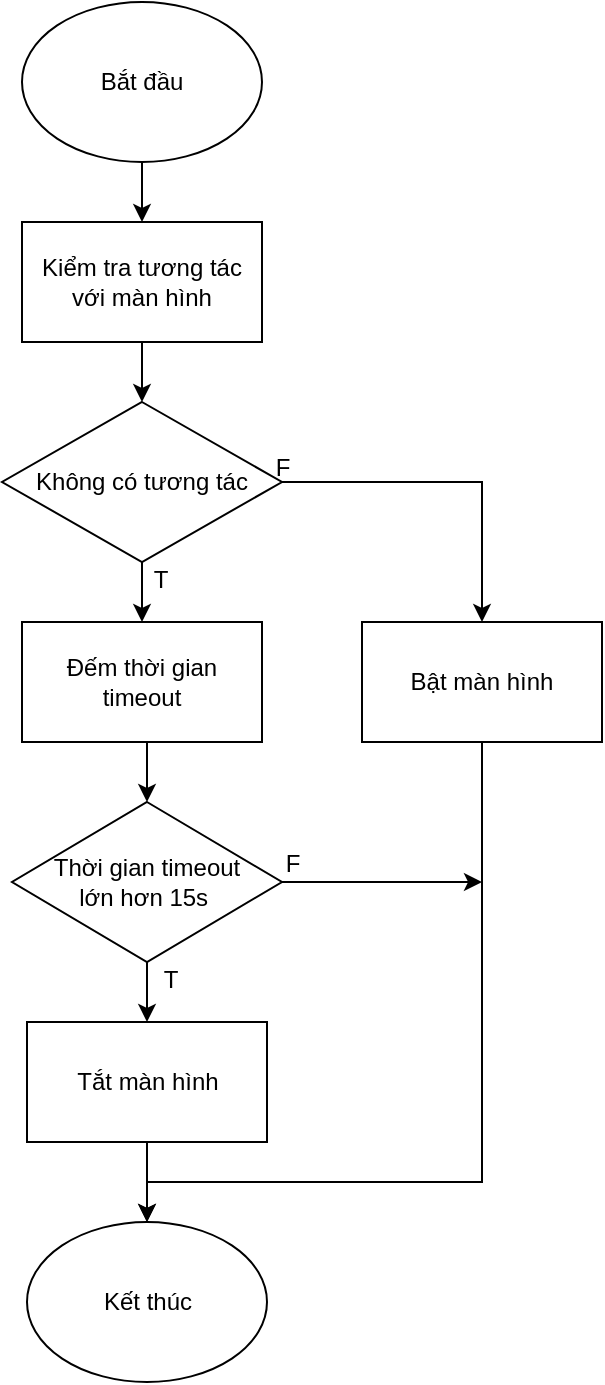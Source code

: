 <mxfile version="22.1.16" type="device">
  <diagram name="Page-1" id="7WRlpDpnGi9OD6sPhaZ4">
    <mxGraphModel dx="1230" dy="817" grid="1" gridSize="10" guides="1" tooltips="1" connect="1" arrows="1" fold="1" page="1" pageScale="1" pageWidth="827" pageHeight="1169" math="0" shadow="0">
      <root>
        <mxCell id="0" />
        <mxCell id="1" parent="0" />
        <mxCell id="7XeAKVRATyQWTDLwTCrD-1" style="edgeStyle=orthogonalEdgeStyle;rounded=0;orthogonalLoop=1;jettySize=auto;html=1;exitX=0.5;exitY=1;exitDx=0;exitDy=0;entryX=0.5;entryY=0;entryDx=0;entryDy=0;" edge="1" parent="1" source="7XeAKVRATyQWTDLwTCrD-2">
          <mxGeometry relative="1" as="geometry">
            <mxPoint x="420" y="200" as="targetPoint" />
          </mxGeometry>
        </mxCell>
        <mxCell id="7XeAKVRATyQWTDLwTCrD-2" value="Bắt đầu" style="ellipse;whiteSpace=wrap;html=1;" vertex="1" parent="1">
          <mxGeometry x="360" y="90" width="120" height="80" as="geometry" />
        </mxCell>
        <mxCell id="7XeAKVRATyQWTDLwTCrD-12" value="Kết thúc" style="ellipse;whiteSpace=wrap;html=1;" vertex="1" parent="1">
          <mxGeometry x="362.5" y="700" width="120" height="80" as="geometry" />
        </mxCell>
        <mxCell id="7XeAKVRATyQWTDLwTCrD-17" style="edgeStyle=orthogonalEdgeStyle;rounded=0;orthogonalLoop=1;jettySize=auto;html=1;exitX=0.5;exitY=1;exitDx=0;exitDy=0;entryX=0.5;entryY=0;entryDx=0;entryDy=0;" edge="1" parent="1" source="7XeAKVRATyQWTDLwTCrD-15" target="7XeAKVRATyQWTDLwTCrD-16">
          <mxGeometry relative="1" as="geometry" />
        </mxCell>
        <mxCell id="7XeAKVRATyQWTDLwTCrD-15" value="Kiểm tra tương tác với màn hình" style="rounded=0;whiteSpace=wrap;html=1;" vertex="1" parent="1">
          <mxGeometry x="360" y="200" width="120" height="60" as="geometry" />
        </mxCell>
        <mxCell id="7XeAKVRATyQWTDLwTCrD-20" style="edgeStyle=orthogonalEdgeStyle;rounded=0;orthogonalLoop=1;jettySize=auto;html=1;exitX=0.5;exitY=1;exitDx=0;exitDy=0;entryX=0.5;entryY=0;entryDx=0;entryDy=0;" edge="1" parent="1" source="7XeAKVRATyQWTDLwTCrD-16" target="7XeAKVRATyQWTDLwTCrD-18">
          <mxGeometry relative="1" as="geometry" />
        </mxCell>
        <mxCell id="7XeAKVRATyQWTDLwTCrD-25" style="edgeStyle=orthogonalEdgeStyle;rounded=0;orthogonalLoop=1;jettySize=auto;html=1;exitX=1;exitY=0.5;exitDx=0;exitDy=0;entryX=0.5;entryY=0;entryDx=0;entryDy=0;" edge="1" parent="1" source="7XeAKVRATyQWTDLwTCrD-16" target="7XeAKVRATyQWTDLwTCrD-24">
          <mxGeometry relative="1" as="geometry" />
        </mxCell>
        <mxCell id="7XeAKVRATyQWTDLwTCrD-16" value="Không có tương tác" style="rhombus;whiteSpace=wrap;html=1;" vertex="1" parent="1">
          <mxGeometry x="350" y="290" width="140" height="80" as="geometry" />
        </mxCell>
        <mxCell id="7XeAKVRATyQWTDLwTCrD-21" style="edgeStyle=orthogonalEdgeStyle;rounded=0;orthogonalLoop=1;jettySize=auto;html=1;exitX=0.5;exitY=1;exitDx=0;exitDy=0;entryX=0.5;entryY=0;entryDx=0;entryDy=0;" edge="1" parent="1" source="7XeAKVRATyQWTDLwTCrD-18" target="7XeAKVRATyQWTDLwTCrD-19">
          <mxGeometry relative="1" as="geometry" />
        </mxCell>
        <mxCell id="7XeAKVRATyQWTDLwTCrD-18" value="Đếm thời gian&lt;br&gt;timeout" style="rounded=0;whiteSpace=wrap;html=1;" vertex="1" parent="1">
          <mxGeometry x="360" y="400" width="120" height="60" as="geometry" />
        </mxCell>
        <mxCell id="7XeAKVRATyQWTDLwTCrD-23" style="edgeStyle=orthogonalEdgeStyle;rounded=0;orthogonalLoop=1;jettySize=auto;html=1;exitX=0.5;exitY=1;exitDx=0;exitDy=0;entryX=0.5;entryY=0;entryDx=0;entryDy=0;" edge="1" parent="1" source="7XeAKVRATyQWTDLwTCrD-19" target="7XeAKVRATyQWTDLwTCrD-22">
          <mxGeometry relative="1" as="geometry" />
        </mxCell>
        <mxCell id="7XeAKVRATyQWTDLwTCrD-31" style="edgeStyle=orthogonalEdgeStyle;rounded=0;orthogonalLoop=1;jettySize=auto;html=1;exitX=1;exitY=0.5;exitDx=0;exitDy=0;" edge="1" parent="1" source="7XeAKVRATyQWTDLwTCrD-19">
          <mxGeometry relative="1" as="geometry">
            <mxPoint x="590" y="530" as="targetPoint" />
          </mxGeometry>
        </mxCell>
        <mxCell id="7XeAKVRATyQWTDLwTCrD-19" value="Thời gian timeout&lt;br&gt;lớn hơn 15s&amp;nbsp;" style="rhombus;whiteSpace=wrap;html=1;" vertex="1" parent="1">
          <mxGeometry x="355" y="490" width="135" height="80" as="geometry" />
        </mxCell>
        <mxCell id="7XeAKVRATyQWTDLwTCrD-26" style="edgeStyle=orthogonalEdgeStyle;rounded=0;orthogonalLoop=1;jettySize=auto;html=1;exitX=0.5;exitY=1;exitDx=0;exitDy=0;entryX=0.5;entryY=0;entryDx=0;entryDy=0;" edge="1" parent="1" source="7XeAKVRATyQWTDLwTCrD-22" target="7XeAKVRATyQWTDLwTCrD-12">
          <mxGeometry relative="1" as="geometry" />
        </mxCell>
        <mxCell id="7XeAKVRATyQWTDLwTCrD-22" value="Tắt màn hình" style="rounded=0;whiteSpace=wrap;html=1;" vertex="1" parent="1">
          <mxGeometry x="362.5" y="600" width="120" height="60" as="geometry" />
        </mxCell>
        <mxCell id="7XeAKVRATyQWTDLwTCrD-27" style="edgeStyle=orthogonalEdgeStyle;rounded=0;orthogonalLoop=1;jettySize=auto;html=1;exitX=0.5;exitY=1;exitDx=0;exitDy=0;entryX=0.5;entryY=0;entryDx=0;entryDy=0;" edge="1" parent="1" source="7XeAKVRATyQWTDLwTCrD-24" target="7XeAKVRATyQWTDLwTCrD-12">
          <mxGeometry relative="1" as="geometry">
            <Array as="points">
              <mxPoint x="590" y="680" />
              <mxPoint x="423" y="680" />
            </Array>
          </mxGeometry>
        </mxCell>
        <mxCell id="7XeAKVRATyQWTDLwTCrD-24" value="Bật màn hình" style="rounded=0;whiteSpace=wrap;html=1;" vertex="1" parent="1">
          <mxGeometry x="530" y="400" width="120" height="60" as="geometry" />
        </mxCell>
        <mxCell id="7XeAKVRATyQWTDLwTCrD-28" value="F" style="text;html=1;align=center;verticalAlign=middle;resizable=0;points=[];autosize=1;strokeColor=none;fillColor=none;" vertex="1" parent="1">
          <mxGeometry x="475" y="308" width="30" height="30" as="geometry" />
        </mxCell>
        <mxCell id="7XeAKVRATyQWTDLwTCrD-29" value="T" style="text;html=1;align=center;verticalAlign=middle;resizable=0;points=[];autosize=1;strokeColor=none;fillColor=none;" vertex="1" parent="1">
          <mxGeometry x="414" y="364" width="30" height="30" as="geometry" />
        </mxCell>
        <mxCell id="7XeAKVRATyQWTDLwTCrD-32" value="F" style="text;html=1;align=center;verticalAlign=middle;resizable=0;points=[];autosize=1;strokeColor=none;fillColor=none;" vertex="1" parent="1">
          <mxGeometry x="480" y="506" width="30" height="30" as="geometry" />
        </mxCell>
        <mxCell id="7XeAKVRATyQWTDLwTCrD-34" value="T" style="text;html=1;align=center;verticalAlign=middle;resizable=0;points=[];autosize=1;strokeColor=none;fillColor=none;" vertex="1" parent="1">
          <mxGeometry x="419" y="564" width="30" height="30" as="geometry" />
        </mxCell>
      </root>
    </mxGraphModel>
  </diagram>
</mxfile>
